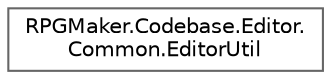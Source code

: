 digraph "クラス階層図"
{
 // LATEX_PDF_SIZE
  bgcolor="transparent";
  edge [fontname=Helvetica,fontsize=10,labelfontname=Helvetica,labelfontsize=10];
  node [fontname=Helvetica,fontsize=10,shape=box,height=0.2,width=0.4];
  rankdir="LR";
  Node0 [id="Node000000",label="RPGMaker.Codebase.Editor.\lCommon.EditorUtil",height=0.2,width=0.4,color="grey40", fillcolor="white", style="filled",URL="$d4/d0c/class_r_p_g_maker_1_1_codebase_1_1_editor_1_1_common_1_1_editor_util.html",tooltip="😁 エディター・ユーティリティー"];
}
